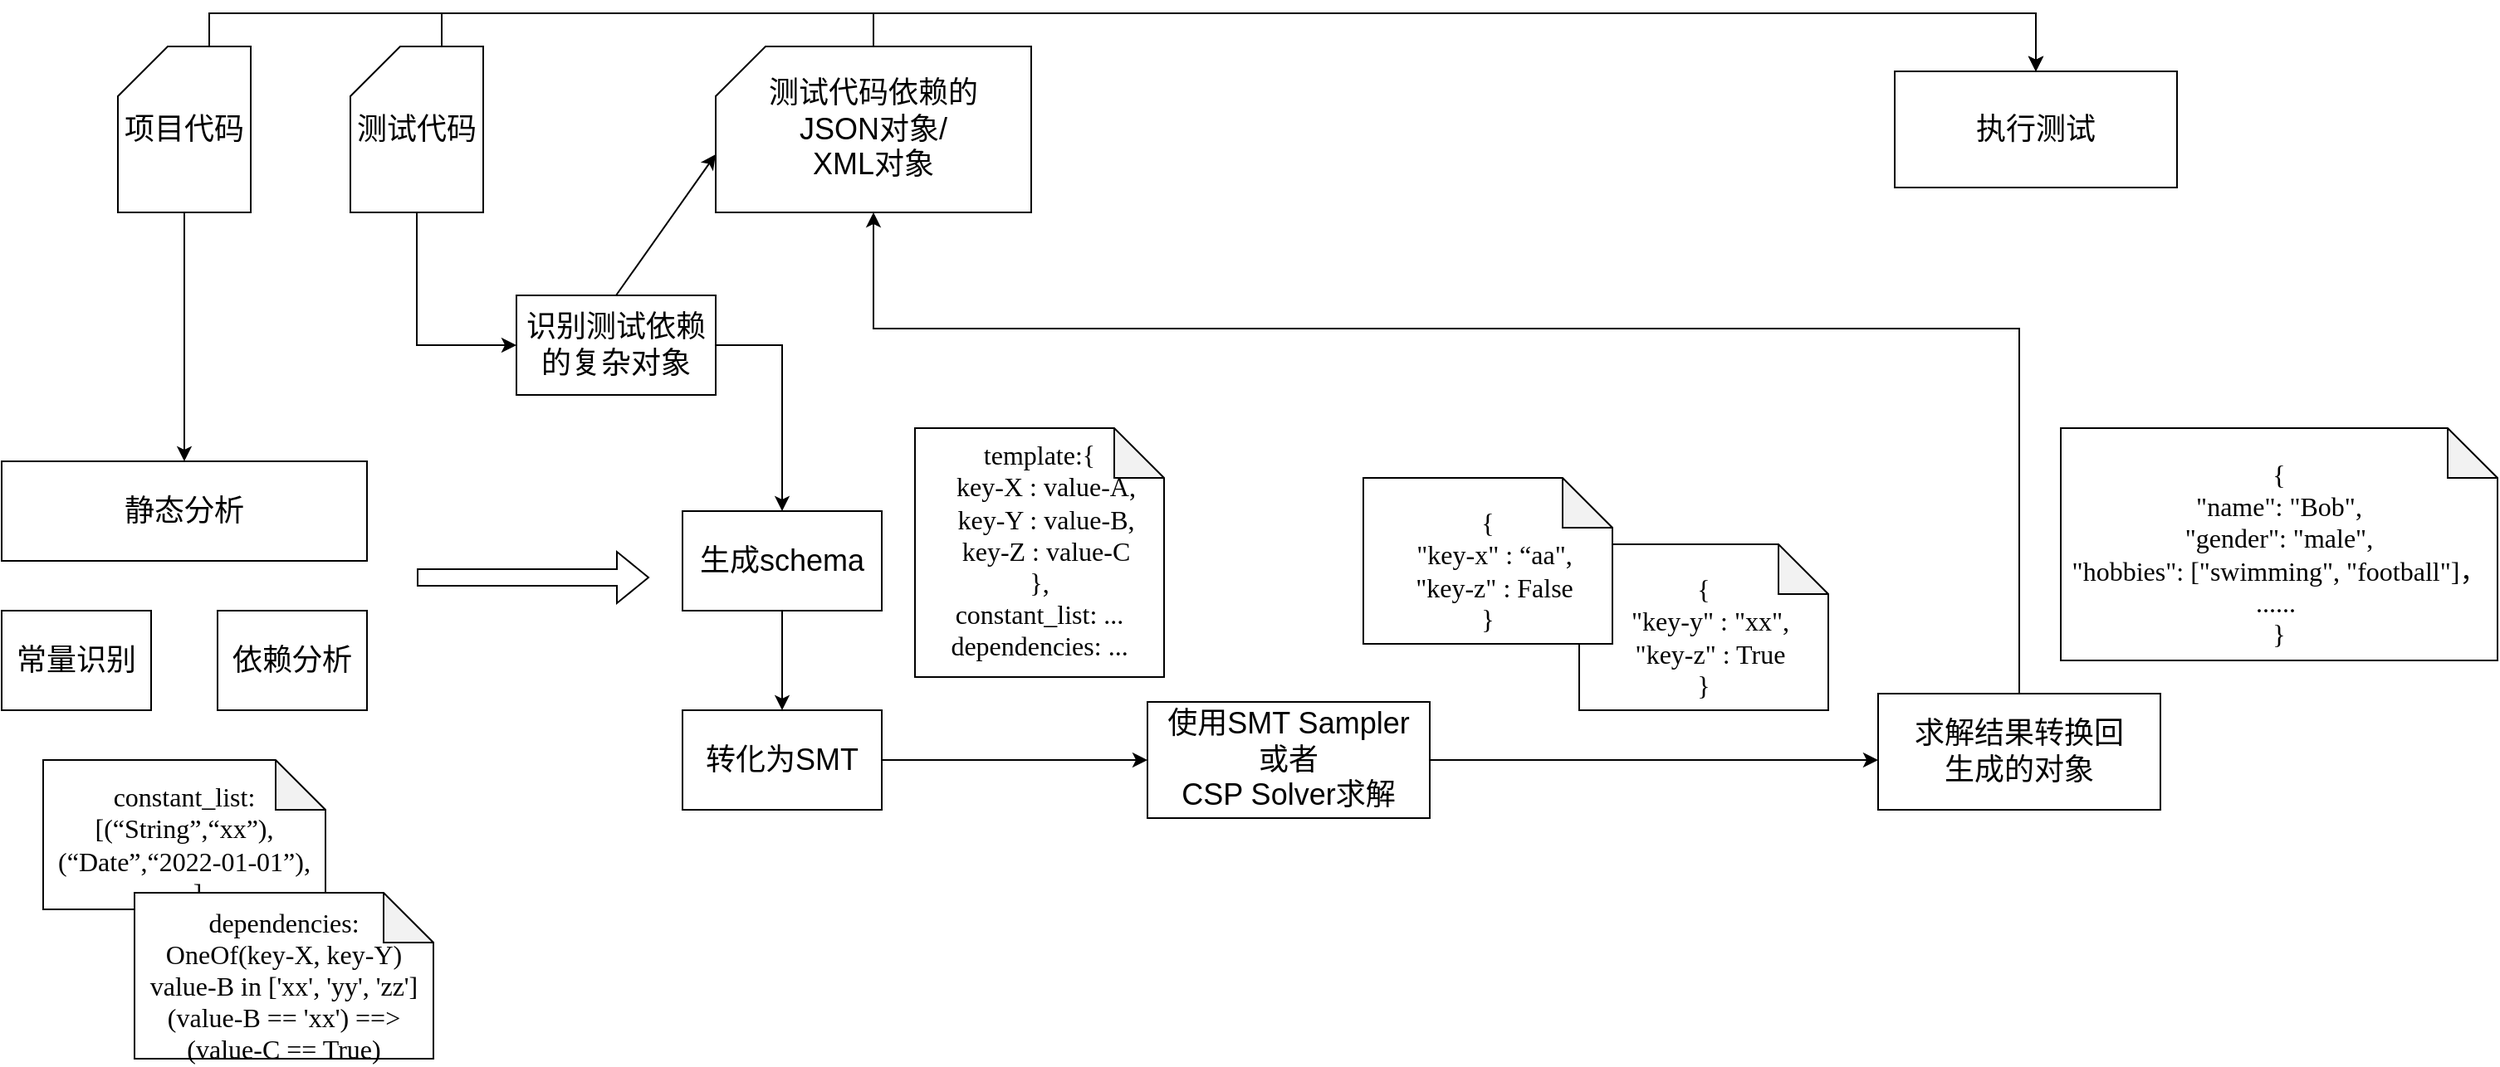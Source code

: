 <mxfile version="21.1.4" type="github">
  <diagram name="第 1 页" id="NblAXjC7mbTJUt5rKnVX">
    <mxGraphModel dx="1674" dy="796" grid="1" gridSize="10" guides="1" tooltips="1" connect="1" arrows="1" fold="1" page="1" pageScale="1" pageWidth="1654" pageHeight="2336" math="0" shadow="0">
      <root>
        <mxCell id="0" />
        <mxCell id="1" parent="0" />
        <mxCell id="OwzO4WwCmqvxQ3wz58n--1" value="&lt;font style=&quot;font-size: 18px;&quot;&gt;常量识别&lt;/font&gt;" style="rounded=0;whiteSpace=wrap;html=1;" vertex="1" parent="1">
          <mxGeometry x="20" y="390" width="90" height="60" as="geometry" />
        </mxCell>
        <mxCell id="OwzO4WwCmqvxQ3wz58n--2" value="&lt;p&gt;&lt;/p&gt;&lt;span style=&quot;background-color: initial;&quot;&gt;&lt;font size=&quot;3&quot; face=&quot;等线&quot;&gt;constant_list:[(“String”,“xx”), (“Date”,“2022-01-01”), ....]&lt;/font&gt;&lt;br&gt;&lt;/span&gt;" style="shape=note;whiteSpace=wrap;html=1;backgroundOutline=1;darkOpacity=0.05;" vertex="1" parent="1">
          <mxGeometry x="45" y="480" width="170" height="90" as="geometry" />
        </mxCell>
        <mxCell id="OwzO4WwCmqvxQ3wz58n--4" value="&lt;p&gt;&lt;/p&gt;&lt;span style=&quot;background-color: initial;&quot;&gt;&lt;div&gt;&lt;font size=&quot;3&quot; face=&quot;等线&quot;&gt;template:&lt;/font&gt;&lt;span style=&quot;font-family: 等线; font-size: medium; background-color: initial;&quot;&gt;{&lt;/span&gt;&lt;/div&gt;&lt;div&gt;&lt;font size=&quot;3&quot; face=&quot;等线&quot;&gt;&amp;nbsp; key-X : value-A,&lt;/font&gt;&lt;/div&gt;&lt;div&gt;&lt;font size=&quot;3&quot; face=&quot;等线&quot;&gt;&amp;nbsp; key-Y : value-B,&lt;/font&gt;&lt;/div&gt;&lt;div&gt;&lt;font size=&quot;3&quot; face=&quot;等线&quot;&gt;&amp;nbsp; key-Z : value-C&lt;/font&gt;&lt;/div&gt;&lt;div&gt;&lt;font size=&quot;3&quot; face=&quot;等线&quot;&gt;},&lt;/font&gt;&lt;/div&gt;&lt;div&gt;&lt;font size=&quot;3&quot; face=&quot;等线&quot;&gt;constant_list: ...&lt;/font&gt;&lt;/div&gt;&lt;div&gt;&lt;font size=&quot;3&quot; face=&quot;等线&quot;&gt;dependencies: ...&lt;/font&gt;&lt;/div&gt;&lt;div&gt;&lt;br&gt;&lt;/div&gt;&lt;/span&gt;" style="shape=note;whiteSpace=wrap;html=1;backgroundOutline=1;darkOpacity=0.05;" vertex="1" parent="1">
          <mxGeometry x="570" y="280" width="150" height="150" as="geometry" />
        </mxCell>
        <mxCell id="OwzO4WwCmqvxQ3wz58n--15" style="edgeStyle=orthogonalEdgeStyle;rounded=0;orthogonalLoop=1;jettySize=auto;html=1;exitX=1;exitY=0.5;exitDx=0;exitDy=0;entryX=0;entryY=0.5;entryDx=0;entryDy=0;" edge="1" parent="1" source="OwzO4WwCmqvxQ3wz58n--5" target="OwzO4WwCmqvxQ3wz58n--6">
          <mxGeometry relative="1" as="geometry" />
        </mxCell>
        <mxCell id="OwzO4WwCmqvxQ3wz58n--5" value="&lt;span style=&quot;font-size: 18px;&quot;&gt;转化为SMT&lt;/span&gt;" style="rounded=0;whiteSpace=wrap;html=1;" vertex="1" parent="1">
          <mxGeometry x="430" y="450" width="120" height="60" as="geometry" />
        </mxCell>
        <mxCell id="OwzO4WwCmqvxQ3wz58n--6" value="&lt;span style=&quot;font-size: 18px;&quot;&gt;使用SMT Sampler&lt;br&gt;或者&lt;br&gt;CSP Solver求解&lt;br&gt;&lt;/span&gt;" style="rounded=0;whiteSpace=wrap;html=1;" vertex="1" parent="1">
          <mxGeometry x="710" y="445" width="170" height="70" as="geometry" />
        </mxCell>
        <mxCell id="OwzO4WwCmqvxQ3wz58n--8" value="&lt;span style=&quot;font-size: 18px;&quot;&gt;静态分析&lt;/span&gt;" style="rounded=0;whiteSpace=wrap;html=1;" vertex="1" parent="1">
          <mxGeometry x="20" y="300" width="220" height="60" as="geometry" />
        </mxCell>
        <mxCell id="OwzO4WwCmqvxQ3wz58n--10" value="&lt;p&gt;&lt;/p&gt;&lt;span style=&quot;background-color: initial;&quot;&gt;&lt;div&gt;&lt;font size=&quot;3&quot; face=&quot;等线&quot;&gt;&lt;div&gt;{&lt;/div&gt;&lt;div&gt;&amp;nbsp; &quot;key-y&quot; : &quot;xx&quot;,&lt;/div&gt;&lt;div&gt;&amp;nbsp; &quot;key-z&quot; : True&lt;/div&gt;&lt;div&gt;}&lt;/div&gt;&lt;/font&gt;&lt;/div&gt;&lt;/span&gt;" style="shape=note;whiteSpace=wrap;html=1;backgroundOutline=1;darkOpacity=0.05;" vertex="1" parent="1">
          <mxGeometry x="970" y="350" width="150" height="100" as="geometry" />
        </mxCell>
        <mxCell id="OwzO4WwCmqvxQ3wz58n--11" value="&lt;p&gt;&lt;/p&gt;&lt;span style=&quot;background-color: initial;&quot;&gt;&lt;font size=&quot;3&quot; face=&quot;等线&quot;&gt;&lt;div&gt;{&lt;/div&gt;&lt;div&gt;&amp;nbsp; &quot;key-x&quot; : “aa&quot;,&lt;/div&gt;&lt;div&gt;&amp;nbsp; &quot;key-z&quot; : False&lt;/div&gt;&lt;div&gt;}&lt;/div&gt;&lt;/font&gt;&lt;/span&gt;" style="shape=note;whiteSpace=wrap;html=1;backgroundOutline=1;darkOpacity=0.05;" vertex="1" parent="1">
          <mxGeometry x="840" y="310" width="150" height="100" as="geometry" />
        </mxCell>
        <mxCell id="OwzO4WwCmqvxQ3wz58n--16" style="edgeStyle=orthogonalEdgeStyle;rounded=0;orthogonalLoop=1;jettySize=auto;html=1;exitX=1;exitY=0.5;exitDx=0;exitDy=0;" edge="1" parent="1" source="OwzO4WwCmqvxQ3wz58n--6">
          <mxGeometry relative="1" as="geometry">
            <mxPoint x="640" y="490" as="sourcePoint" />
            <mxPoint x="1150" y="480" as="targetPoint" />
          </mxGeometry>
        </mxCell>
        <mxCell id="OwzO4WwCmqvxQ3wz58n--17" value="&lt;span style=&quot;font-size: 18px;&quot;&gt;求解结果转换回&lt;br&gt;生成的对象&lt;br&gt;&lt;/span&gt;" style="rounded=0;whiteSpace=wrap;html=1;" vertex="1" parent="1">
          <mxGeometry x="1150" y="440" width="170" height="70" as="geometry" />
        </mxCell>
        <mxCell id="OwzO4WwCmqvxQ3wz58n--19" value="&lt;span style=&quot;font-size: 18px;&quot;&gt;执行测试&lt;br&gt;&lt;/span&gt;" style="rounded=0;whiteSpace=wrap;html=1;" vertex="1" parent="1">
          <mxGeometry x="1160" y="65" width="170" height="70" as="geometry" />
        </mxCell>
        <mxCell id="OwzO4WwCmqvxQ3wz58n--49" style="edgeStyle=orthogonalEdgeStyle;rounded=0;orthogonalLoop=1;jettySize=auto;html=1;exitX=0;exitY=0;exitDx=55;exitDy=0;exitPerimeter=0;entryX=0.5;entryY=0;entryDx=0;entryDy=0;" edge="1" parent="1" source="OwzO4WwCmqvxQ3wz58n--20" target="OwzO4WwCmqvxQ3wz58n--19">
          <mxGeometry relative="1" as="geometry" />
        </mxCell>
        <mxCell id="OwzO4WwCmqvxQ3wz58n--57" style="edgeStyle=orthogonalEdgeStyle;rounded=0;orthogonalLoop=1;jettySize=auto;html=1;exitX=0.5;exitY=1;exitDx=0;exitDy=0;exitPerimeter=0;entryX=0;entryY=0.5;entryDx=0;entryDy=0;" edge="1" parent="1" source="OwzO4WwCmqvxQ3wz58n--20" target="OwzO4WwCmqvxQ3wz58n--32">
          <mxGeometry relative="1" as="geometry" />
        </mxCell>
        <mxCell id="OwzO4WwCmqvxQ3wz58n--20" value="&lt;font style=&quot;font-size: 18px;&quot;&gt;测试代码&lt;/font&gt;" style="shape=card;whiteSpace=wrap;html=1;" vertex="1" parent="1">
          <mxGeometry x="230" y="50" width="80" height="100" as="geometry" />
        </mxCell>
        <mxCell id="OwzO4WwCmqvxQ3wz58n--52" style="edgeStyle=orthogonalEdgeStyle;rounded=0;orthogonalLoop=1;jettySize=auto;html=1;exitX=0.5;exitY=0;exitDx=0;exitDy=0;exitPerimeter=0;entryX=0.5;entryY=0;entryDx=0;entryDy=0;" edge="1" parent="1" source="OwzO4WwCmqvxQ3wz58n--21" target="OwzO4WwCmqvxQ3wz58n--19">
          <mxGeometry relative="1" as="geometry" />
        </mxCell>
        <mxCell id="OwzO4WwCmqvxQ3wz58n--21" value="&lt;font style=&quot;font-size: 18px;&quot;&gt;测试代码依赖的&lt;br&gt;JSON对象/&lt;br&gt;XML对象&lt;/font&gt;" style="shape=card;whiteSpace=wrap;html=1;" vertex="1" parent="1">
          <mxGeometry x="450" y="50" width="190" height="100" as="geometry" />
        </mxCell>
        <mxCell id="OwzO4WwCmqvxQ3wz58n--47" style="edgeStyle=orthogonalEdgeStyle;rounded=0;orthogonalLoop=1;jettySize=auto;html=1;exitX=0;exitY=0;exitDx=55;exitDy=0;exitPerimeter=0;entryX=0.5;entryY=0;entryDx=0;entryDy=0;" edge="1" parent="1" source="OwzO4WwCmqvxQ3wz58n--23" target="OwzO4WwCmqvxQ3wz58n--19">
          <mxGeometry relative="1" as="geometry" />
        </mxCell>
        <mxCell id="OwzO4WwCmqvxQ3wz58n--55" style="edgeStyle=orthogonalEdgeStyle;rounded=0;orthogonalLoop=1;jettySize=auto;html=1;exitX=0.5;exitY=1;exitDx=0;exitDy=0;exitPerimeter=0;" edge="1" parent="1" source="OwzO4WwCmqvxQ3wz58n--23" target="OwzO4WwCmqvxQ3wz58n--8">
          <mxGeometry relative="1" as="geometry" />
        </mxCell>
        <mxCell id="OwzO4WwCmqvxQ3wz58n--23" value="&lt;font style=&quot;font-size: 18px;&quot;&gt;项目代码&lt;/font&gt;" style="shape=card;whiteSpace=wrap;html=1;" vertex="1" parent="1">
          <mxGeometry x="90" y="50" width="80" height="100" as="geometry" />
        </mxCell>
        <mxCell id="OwzO4WwCmqvxQ3wz58n--25" value="&lt;p&gt;&lt;/p&gt;&lt;span style=&quot;background-color: initial;&quot;&gt;&lt;font size=&quot;3&quot; face=&quot;等线&quot;&gt;&lt;div&gt;dependencies:&lt;/div&gt;&lt;div&gt;OneOf(key-X, key-Y)&lt;/div&gt;&lt;div&gt;value-B in [&#39;xx&#39;, &#39;yy&#39;, &#39;zz&#39;]&lt;/div&gt;&lt;div&gt;(value-B == &#39;xx&#39;) ==&amp;gt; (value-C == True)&lt;/div&gt;&lt;/font&gt;&lt;/span&gt;" style="shape=note;whiteSpace=wrap;html=1;backgroundOutline=1;darkOpacity=0.05;" vertex="1" parent="1">
          <mxGeometry x="100" y="560" width="180" height="100" as="geometry" />
        </mxCell>
        <mxCell id="OwzO4WwCmqvxQ3wz58n--63" style="edgeStyle=orthogonalEdgeStyle;rounded=0;orthogonalLoop=1;jettySize=auto;html=1;exitX=1;exitY=0.5;exitDx=0;exitDy=0;entryX=0.5;entryY=0;entryDx=0;entryDy=0;" edge="1" parent="1" source="OwzO4WwCmqvxQ3wz58n--32" target="OwzO4WwCmqvxQ3wz58n--37">
          <mxGeometry relative="1" as="geometry">
            <mxPoint x="490" y="290" as="targetPoint" />
          </mxGeometry>
        </mxCell>
        <mxCell id="OwzO4WwCmqvxQ3wz58n--32" value="&lt;span style=&quot;font-size: 18px;&quot;&gt;识别测试依赖的复杂对象&lt;/span&gt;" style="rounded=0;whiteSpace=wrap;html=1;" vertex="1" parent="1">
          <mxGeometry x="330" y="200" width="120" height="60" as="geometry" />
        </mxCell>
        <mxCell id="OwzO4WwCmqvxQ3wz58n--39" style="edgeStyle=orthogonalEdgeStyle;rounded=0;orthogonalLoop=1;jettySize=auto;html=1;exitX=0.5;exitY=1;exitDx=0;exitDy=0;entryX=0.5;entryY=0;entryDx=0;entryDy=0;" edge="1" parent="1" source="OwzO4WwCmqvxQ3wz58n--37" target="OwzO4WwCmqvxQ3wz58n--5">
          <mxGeometry relative="1" as="geometry" />
        </mxCell>
        <mxCell id="OwzO4WwCmqvxQ3wz58n--37" value="&lt;font style=&quot;font-size: 18px;&quot;&gt;生成schema&lt;/font&gt;" style="rounded=0;whiteSpace=wrap;html=1;" vertex="1" parent="1">
          <mxGeometry x="430" y="330" width="120" height="60" as="geometry" />
        </mxCell>
        <mxCell id="OwzO4WwCmqvxQ3wz58n--42" value="&lt;span style=&quot;font-size: 18px;&quot;&gt;依赖分析&lt;/span&gt;" style="rounded=0;whiteSpace=wrap;html=1;" vertex="1" parent="1">
          <mxGeometry x="150" y="390" width="90" height="60" as="geometry" />
        </mxCell>
        <mxCell id="OwzO4WwCmqvxQ3wz58n--43" value="" style="shape=flexArrow;endArrow=classic;html=1;rounded=0;" edge="1" parent="1">
          <mxGeometry width="50" height="50" relative="1" as="geometry">
            <mxPoint x="270" y="370" as="sourcePoint" />
            <mxPoint x="410" y="370" as="targetPoint" />
          </mxGeometry>
        </mxCell>
        <mxCell id="OwzO4WwCmqvxQ3wz58n--64" style="edgeStyle=orthogonalEdgeStyle;rounded=0;orthogonalLoop=1;jettySize=auto;html=1;exitX=0.5;exitY=0;exitDx=0;exitDy=0;entryX=0.5;entryY=1;entryDx=0;entryDy=0;entryPerimeter=0;" edge="1" parent="1" source="OwzO4WwCmqvxQ3wz58n--17" target="OwzO4WwCmqvxQ3wz58n--21">
          <mxGeometry relative="1" as="geometry">
            <mxPoint x="560" y="490" as="sourcePoint" />
            <mxPoint x="520" y="180" as="targetPoint" />
            <Array as="points">
              <mxPoint x="1235" y="220" />
              <mxPoint x="545" y="220" />
            </Array>
          </mxGeometry>
        </mxCell>
        <mxCell id="OwzO4WwCmqvxQ3wz58n--67" value="" style="endArrow=classic;html=1;rounded=0;exitX=0.5;exitY=0;exitDx=0;exitDy=0;entryX=0;entryY=0;entryDx=0;entryDy=65;entryPerimeter=0;" edge="1" parent="1" source="OwzO4WwCmqvxQ3wz58n--32" target="OwzO4WwCmqvxQ3wz58n--21">
          <mxGeometry width="50" height="50" relative="1" as="geometry">
            <mxPoint x="710" y="380" as="sourcePoint" />
            <mxPoint x="450" y="130" as="targetPoint" />
          </mxGeometry>
        </mxCell>
        <mxCell id="OwzO4WwCmqvxQ3wz58n--68" value="&lt;p&gt;&lt;/p&gt;&lt;span style=&quot;background-color: initial;&quot;&gt;&lt;font size=&quot;3&quot; face=&quot;等线&quot;&gt;&lt;div&gt;{&lt;/div&gt;&lt;div&gt;&quot;name&quot;: &quot;Bob&quot;,&lt;/div&gt;&lt;div&gt;&quot;gender&quot;: &quot;male&quot;,&lt;/div&gt;&lt;div&gt;&quot;hobbies&quot;: [&quot;swimming&quot;, &quot;football&quot;]，&lt;/div&gt;&lt;div&gt;......&amp;nbsp;&lt;/div&gt;&lt;div&gt;}&lt;/div&gt;&lt;/font&gt;&lt;/span&gt;" style="shape=note;whiteSpace=wrap;html=1;backgroundOutline=1;darkOpacity=0.05;" vertex="1" parent="1">
          <mxGeometry x="1260" y="280" width="263" height="140" as="geometry" />
        </mxCell>
      </root>
    </mxGraphModel>
  </diagram>
</mxfile>

